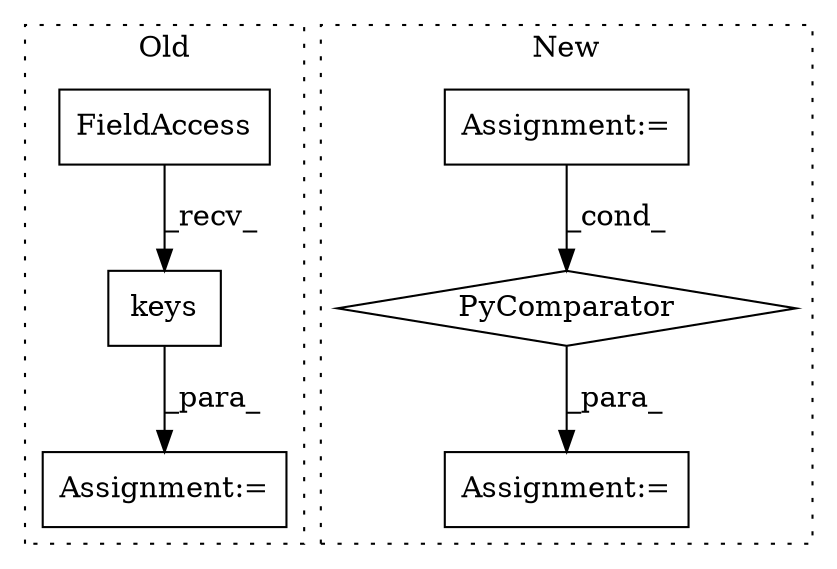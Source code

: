 digraph G {
subgraph cluster0 {
1 [label="keys" a="32" s="1255" l="6" shape="box"];
4 [label="Assignment:=" a="7" s="1243" l="1" shape="box"];
6 [label="FieldAccess" a="22" s="1244" l="10" shape="box"];
label = "Old";
style="dotted";
}
subgraph cluster1 {
2 [label="PyComparator" a="113" s="668" l="38" shape="diamond"];
3 [label="Assignment:=" a="7" s="668" l="38" shape="box"];
5 [label="Assignment:=" a="7" s="579" l="12" shape="box"];
label = "New";
style="dotted";
}
1 -> 4 [label="_para_"];
2 -> 5 [label="_para_"];
3 -> 2 [label="_cond_"];
6 -> 1 [label="_recv_"];
}